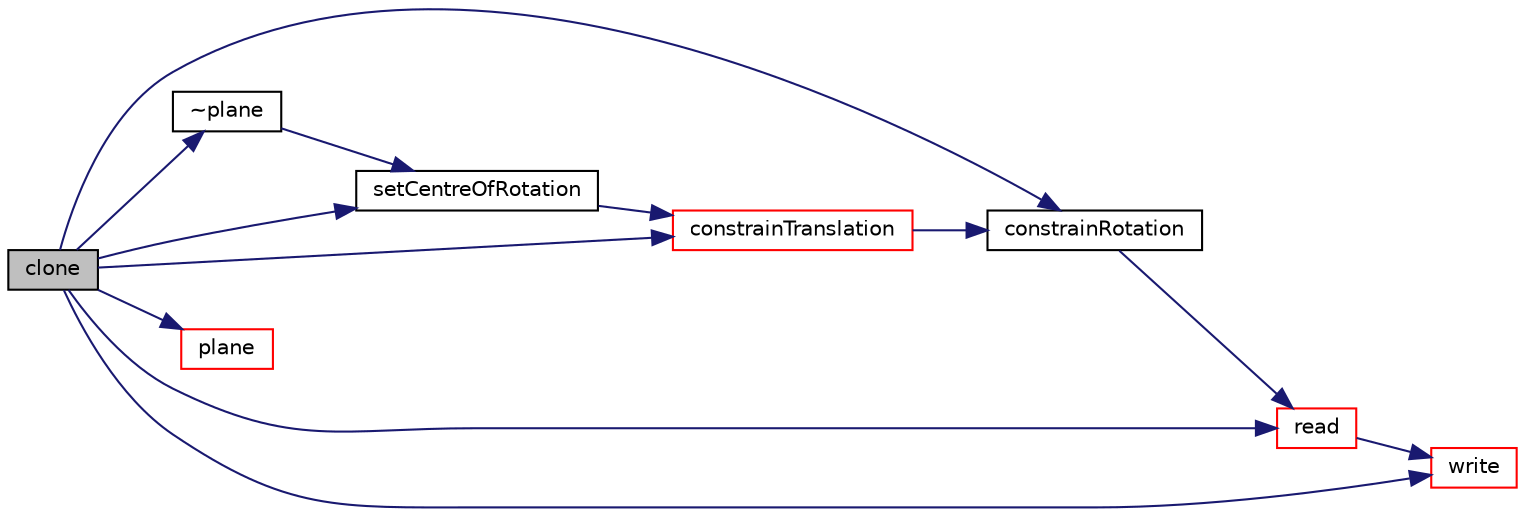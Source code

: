 digraph "clone"
{
  bgcolor="transparent";
  edge [fontname="Helvetica",fontsize="10",labelfontname="Helvetica",labelfontsize="10"];
  node [fontname="Helvetica",fontsize="10",shape=record];
  rankdir="LR";
  Node1 [label="clone",height=0.2,width=0.4,color="black", fillcolor="grey75", style="filled", fontcolor="black"];
  Node1 -> Node2 [color="midnightblue",fontsize="10",style="solid",fontname="Helvetica"];
  Node2 [label="constrainRotation",height=0.2,width=0.4,color="black",URL="$a01892.html#aaeee2d0d4a87de2bfa9a957bd687eb29",tooltip="Apply and accumulate rotational constraints. "];
  Node2 -> Node3 [color="midnightblue",fontsize="10",style="solid",fontname="Helvetica"];
  Node3 [label="read",height=0.2,width=0.4,color="red",URL="$a01892.html#a64da2087e03e55d0dddd0cd6e5ac05ea",tooltip="Update properties from given dictionary. "];
  Node3 -> Node4 [color="midnightblue",fontsize="10",style="solid",fontname="Helvetica"];
  Node4 [label="write",height=0.2,width=0.4,color="red",URL="$a01892.html#a0941061ad5a26be83b4107d05750ace6",tooltip="Write. "];
  Node1 -> Node5 [color="midnightblue",fontsize="10",style="solid",fontname="Helvetica"];
  Node5 [label="constrainTranslation",height=0.2,width=0.4,color="red",URL="$a01892.html#aa22b8c9b9329b5048112f873d1ea0f6d",tooltip="Apply and accumulate translational constraints. "];
  Node5 -> Node2 [color="midnightblue",fontsize="10",style="solid",fontname="Helvetica"];
  Node1 -> Node6 [color="midnightblue",fontsize="10",style="solid",fontname="Helvetica"];
  Node6 [label="plane",height=0.2,width=0.4,color="red",URL="$a01892.html#a491e60e86f563438cdae68f6b6fd204f",tooltip="Construct from components. "];
  Node1 -> Node3 [color="midnightblue",fontsize="10",style="solid",fontname="Helvetica"];
  Node1 -> Node7 [color="midnightblue",fontsize="10",style="solid",fontname="Helvetica"];
  Node7 [label="setCentreOfRotation",height=0.2,width=0.4,color="black",URL="$a01892.html#a3149b70749e4aed8f9fa184781c38728",tooltip="Set the centre of rotation to the projection of the. "];
  Node7 -> Node5 [color="midnightblue",fontsize="10",style="solid",fontname="Helvetica"];
  Node1 -> Node4 [color="midnightblue",fontsize="10",style="solid",fontname="Helvetica"];
  Node1 -> Node8 [color="midnightblue",fontsize="10",style="solid",fontname="Helvetica"];
  Node8 [label="~plane",height=0.2,width=0.4,color="black",URL="$a01892.html#a50a5cdb91fa15db4495f613dc33cd201",tooltip="Destructor. "];
  Node8 -> Node7 [color="midnightblue",fontsize="10",style="solid",fontname="Helvetica"];
}
